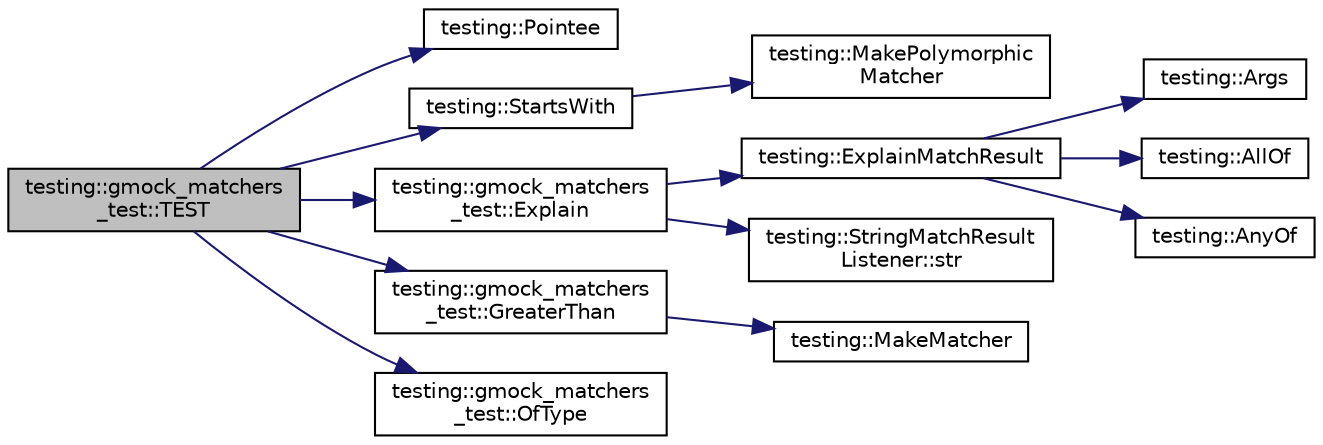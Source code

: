 digraph "testing::gmock_matchers_test::TEST"
{
  edge [fontname="Helvetica",fontsize="10",labelfontname="Helvetica",labelfontsize="10"];
  node [fontname="Helvetica",fontsize="10",shape=record];
  rankdir="LR";
  Node1027 [label="testing::gmock_matchers\l_test::TEST",height=0.2,width=0.4,color="black", fillcolor="grey75", style="filled", fontcolor="black"];
  Node1027 -> Node1028 [color="midnightblue",fontsize="10",style="solid",fontname="Helvetica"];
  Node1028 [label="testing::Pointee",height=0.2,width=0.4,color="black", fillcolor="white", style="filled",URL="$d0/d75/namespacetesting.html#a5122ca3533f3a00f67e146dd81f3b68c"];
  Node1027 -> Node1029 [color="midnightblue",fontsize="10",style="solid",fontname="Helvetica"];
  Node1029 [label="testing::StartsWith",height=0.2,width=0.4,color="black", fillcolor="white", style="filled",URL="$d0/d75/namespacetesting.html#a810d81f5492f18034596d61cf12b8758"];
  Node1029 -> Node1030 [color="midnightblue",fontsize="10",style="solid",fontname="Helvetica"];
  Node1030 [label="testing::MakePolymorphic\lMatcher",height=0.2,width=0.4,color="black", fillcolor="white", style="filled",URL="$d0/d75/namespacetesting.html#a667ca94f190ec2e17ee2fbfdb7d3da04"];
  Node1027 -> Node1031 [color="midnightblue",fontsize="10",style="solid",fontname="Helvetica"];
  Node1031 [label="testing::gmock_matchers\l_test::Explain",height=0.2,width=0.4,color="black", fillcolor="white", style="filled",URL="$d5/de1/namespacetesting_1_1gmock__matchers__test.html#a54e38d7df891801181af4c2acc38c3d5"];
  Node1031 -> Node1032 [color="midnightblue",fontsize="10",style="solid",fontname="Helvetica"];
  Node1032 [label="testing::ExplainMatchResult",height=0.2,width=0.4,color="black", fillcolor="white", style="filled",URL="$d0/d75/namespacetesting.html#a6d5fbd5104dafc63bf705dafbcb5ce18"];
  Node1032 -> Node1033 [color="midnightblue",fontsize="10",style="solid",fontname="Helvetica"];
  Node1033 [label="testing::Args",height=0.2,width=0.4,color="black", fillcolor="white", style="filled",URL="$d0/d75/namespacetesting.html#aaca153f67b689b8b9d5b8c67ecf8cee4"];
  Node1032 -> Node1034 [color="midnightblue",fontsize="10",style="solid",fontname="Helvetica"];
  Node1034 [label="testing::AllOf",height=0.2,width=0.4,color="black", fillcolor="white", style="filled",URL="$d0/d75/namespacetesting.html#af7618e8606c1cb45738163688944e2b7"];
  Node1032 -> Node1035 [color="midnightblue",fontsize="10",style="solid",fontname="Helvetica"];
  Node1035 [label="testing::AnyOf",height=0.2,width=0.4,color="black", fillcolor="white", style="filled",URL="$d0/d75/namespacetesting.html#a81cfefd9f75cdce827d5bc873cf73aac"];
  Node1031 -> Node1036 [color="midnightblue",fontsize="10",style="solid",fontname="Helvetica"];
  Node1036 [label="testing::StringMatchResult\lListener::str",height=0.2,width=0.4,color="black", fillcolor="white", style="filled",URL="$d9/dd6/classtesting_1_1_string_match_result_listener.html#a77e501016fa53b76e7eee1739d25dde9"];
  Node1027 -> Node1037 [color="midnightblue",fontsize="10",style="solid",fontname="Helvetica"];
  Node1037 [label="testing::gmock_matchers\l_test::GreaterThan",height=0.2,width=0.4,color="black", fillcolor="white", style="filled",URL="$d5/de1/namespacetesting_1_1gmock__matchers__test.html#a8cf8614a7c9adc8fb00e8af04895f97c"];
  Node1037 -> Node1038 [color="midnightblue",fontsize="10",style="solid",fontname="Helvetica"];
  Node1038 [label="testing::MakeMatcher",height=0.2,width=0.4,color="black", fillcolor="white", style="filled",URL="$d0/d75/namespacetesting.html#a37fd8029ac00e60952440a3d9cca8166"];
  Node1027 -> Node1039 [color="midnightblue",fontsize="10",style="solid",fontname="Helvetica"];
  Node1039 [label="testing::gmock_matchers\l_test::OfType",height=0.2,width=0.4,color="black", fillcolor="white", style="filled",URL="$d5/de1/namespacetesting_1_1gmock__matchers__test.html#aea4c2446402f87073f8fec944fc1113c"];
}
